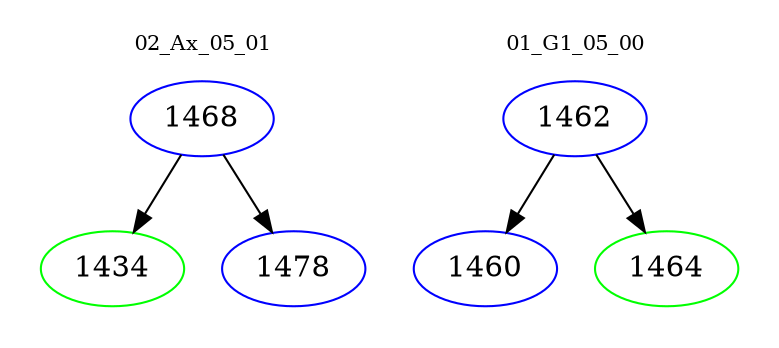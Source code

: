 digraph{
subgraph cluster_0 {
color = white
label = "02_Ax_05_01";
fontsize=10;
T0_1468 [label="1468", color="blue"]
T0_1468 -> T0_1434 [color="black"]
T0_1434 [label="1434", color="green"]
T0_1468 -> T0_1478 [color="black"]
T0_1478 [label="1478", color="blue"]
}
subgraph cluster_1 {
color = white
label = "01_G1_05_00";
fontsize=10;
T1_1462 [label="1462", color="blue"]
T1_1462 -> T1_1460 [color="black"]
T1_1460 [label="1460", color="blue"]
T1_1462 -> T1_1464 [color="black"]
T1_1464 [label="1464", color="green"]
}
}
